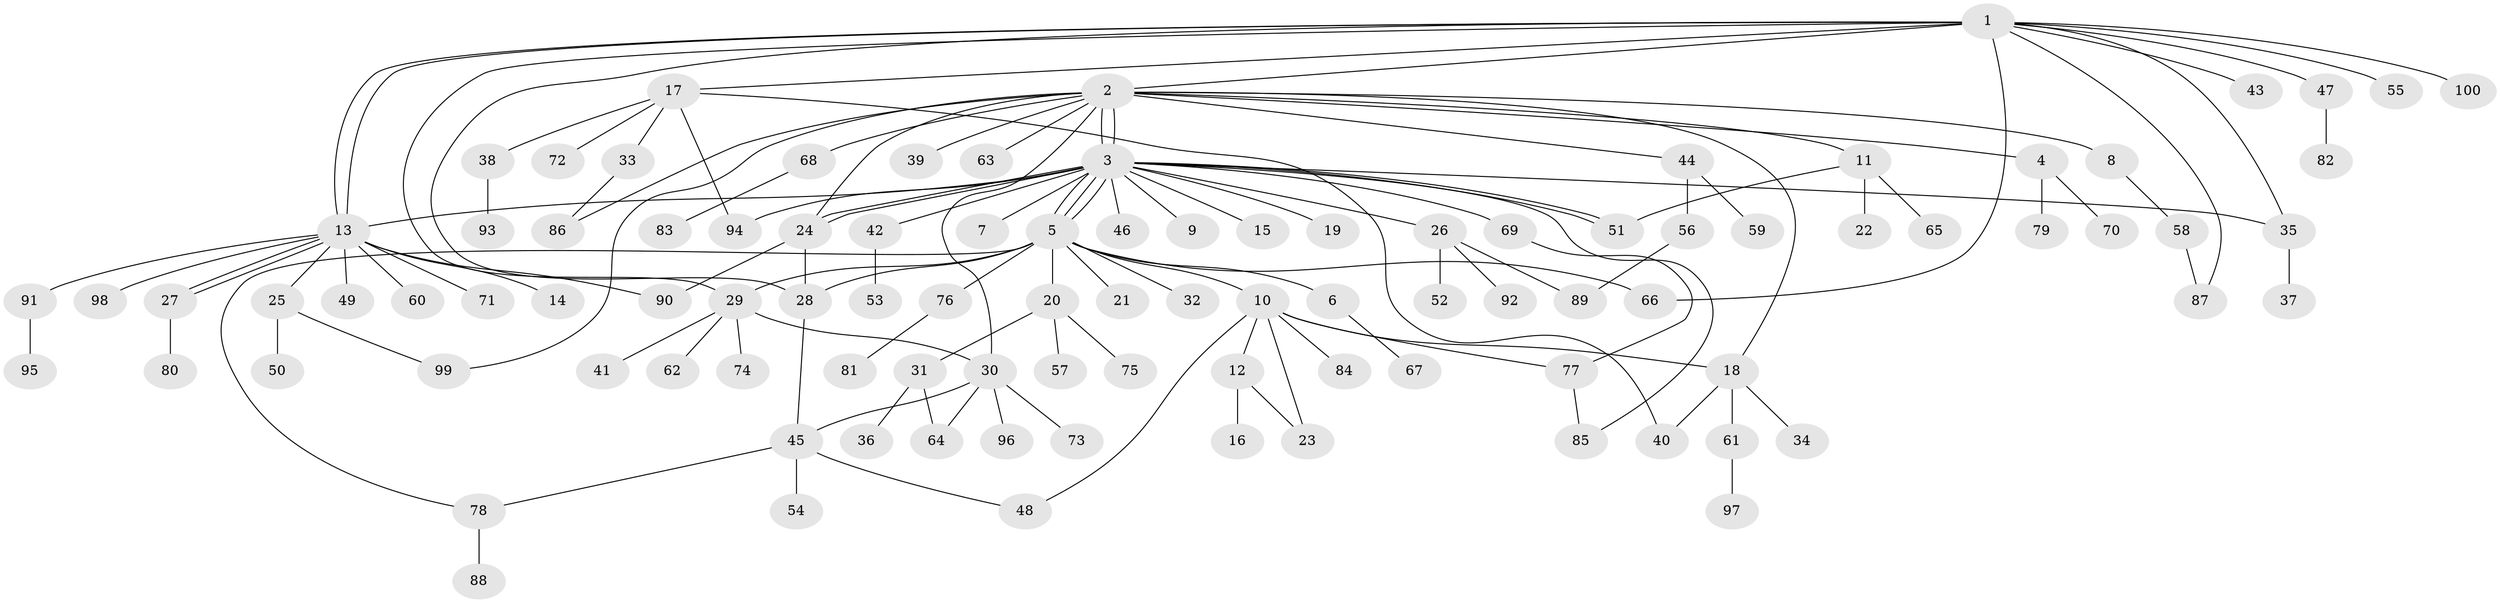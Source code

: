 // Generated by graph-tools (version 1.1) at 2025/38/02/21/25 10:38:54]
// undirected, 100 vertices, 130 edges
graph export_dot {
graph [start="1"]
  node [color=gray90,style=filled];
  1;
  2;
  3;
  4;
  5;
  6;
  7;
  8;
  9;
  10;
  11;
  12;
  13;
  14;
  15;
  16;
  17;
  18;
  19;
  20;
  21;
  22;
  23;
  24;
  25;
  26;
  27;
  28;
  29;
  30;
  31;
  32;
  33;
  34;
  35;
  36;
  37;
  38;
  39;
  40;
  41;
  42;
  43;
  44;
  45;
  46;
  47;
  48;
  49;
  50;
  51;
  52;
  53;
  54;
  55;
  56;
  57;
  58;
  59;
  60;
  61;
  62;
  63;
  64;
  65;
  66;
  67;
  68;
  69;
  70;
  71;
  72;
  73;
  74;
  75;
  76;
  77;
  78;
  79;
  80;
  81;
  82;
  83;
  84;
  85;
  86;
  87;
  88;
  89;
  90;
  91;
  92;
  93;
  94;
  95;
  96;
  97;
  98;
  99;
  100;
  1 -- 2;
  1 -- 13;
  1 -- 13;
  1 -- 17;
  1 -- 28;
  1 -- 29;
  1 -- 35;
  1 -- 43;
  1 -- 47;
  1 -- 55;
  1 -- 66;
  1 -- 87;
  1 -- 100;
  2 -- 3;
  2 -- 3;
  2 -- 4;
  2 -- 8;
  2 -- 11;
  2 -- 18;
  2 -- 24;
  2 -- 30;
  2 -- 39;
  2 -- 44;
  2 -- 63;
  2 -- 68;
  2 -- 86;
  2 -- 99;
  3 -- 5;
  3 -- 5;
  3 -- 5;
  3 -- 7;
  3 -- 9;
  3 -- 13;
  3 -- 15;
  3 -- 19;
  3 -- 24;
  3 -- 24;
  3 -- 26;
  3 -- 35;
  3 -- 42;
  3 -- 46;
  3 -- 51;
  3 -- 51;
  3 -- 69;
  3 -- 85;
  3 -- 94;
  4 -- 70;
  4 -- 79;
  5 -- 6;
  5 -- 10;
  5 -- 20;
  5 -- 21;
  5 -- 28;
  5 -- 29;
  5 -- 32;
  5 -- 66;
  5 -- 76;
  5 -- 78;
  6 -- 67;
  8 -- 58;
  10 -- 12;
  10 -- 18;
  10 -- 23;
  10 -- 48;
  10 -- 77;
  10 -- 84;
  11 -- 22;
  11 -- 51;
  11 -- 65;
  12 -- 16;
  12 -- 23;
  13 -- 14;
  13 -- 25;
  13 -- 27;
  13 -- 27;
  13 -- 49;
  13 -- 60;
  13 -- 71;
  13 -- 90;
  13 -- 91;
  13 -- 98;
  17 -- 33;
  17 -- 38;
  17 -- 40;
  17 -- 72;
  17 -- 94;
  18 -- 34;
  18 -- 40;
  18 -- 61;
  20 -- 31;
  20 -- 57;
  20 -- 75;
  24 -- 28;
  24 -- 90;
  25 -- 50;
  25 -- 99;
  26 -- 52;
  26 -- 89;
  26 -- 92;
  27 -- 80;
  28 -- 45;
  29 -- 30;
  29 -- 41;
  29 -- 62;
  29 -- 74;
  30 -- 45;
  30 -- 64;
  30 -- 73;
  30 -- 96;
  31 -- 36;
  31 -- 64;
  33 -- 86;
  35 -- 37;
  38 -- 93;
  42 -- 53;
  44 -- 56;
  44 -- 59;
  45 -- 48;
  45 -- 54;
  45 -- 78;
  47 -- 82;
  56 -- 89;
  58 -- 87;
  61 -- 97;
  68 -- 83;
  69 -- 77;
  76 -- 81;
  77 -- 85;
  78 -- 88;
  91 -- 95;
}
